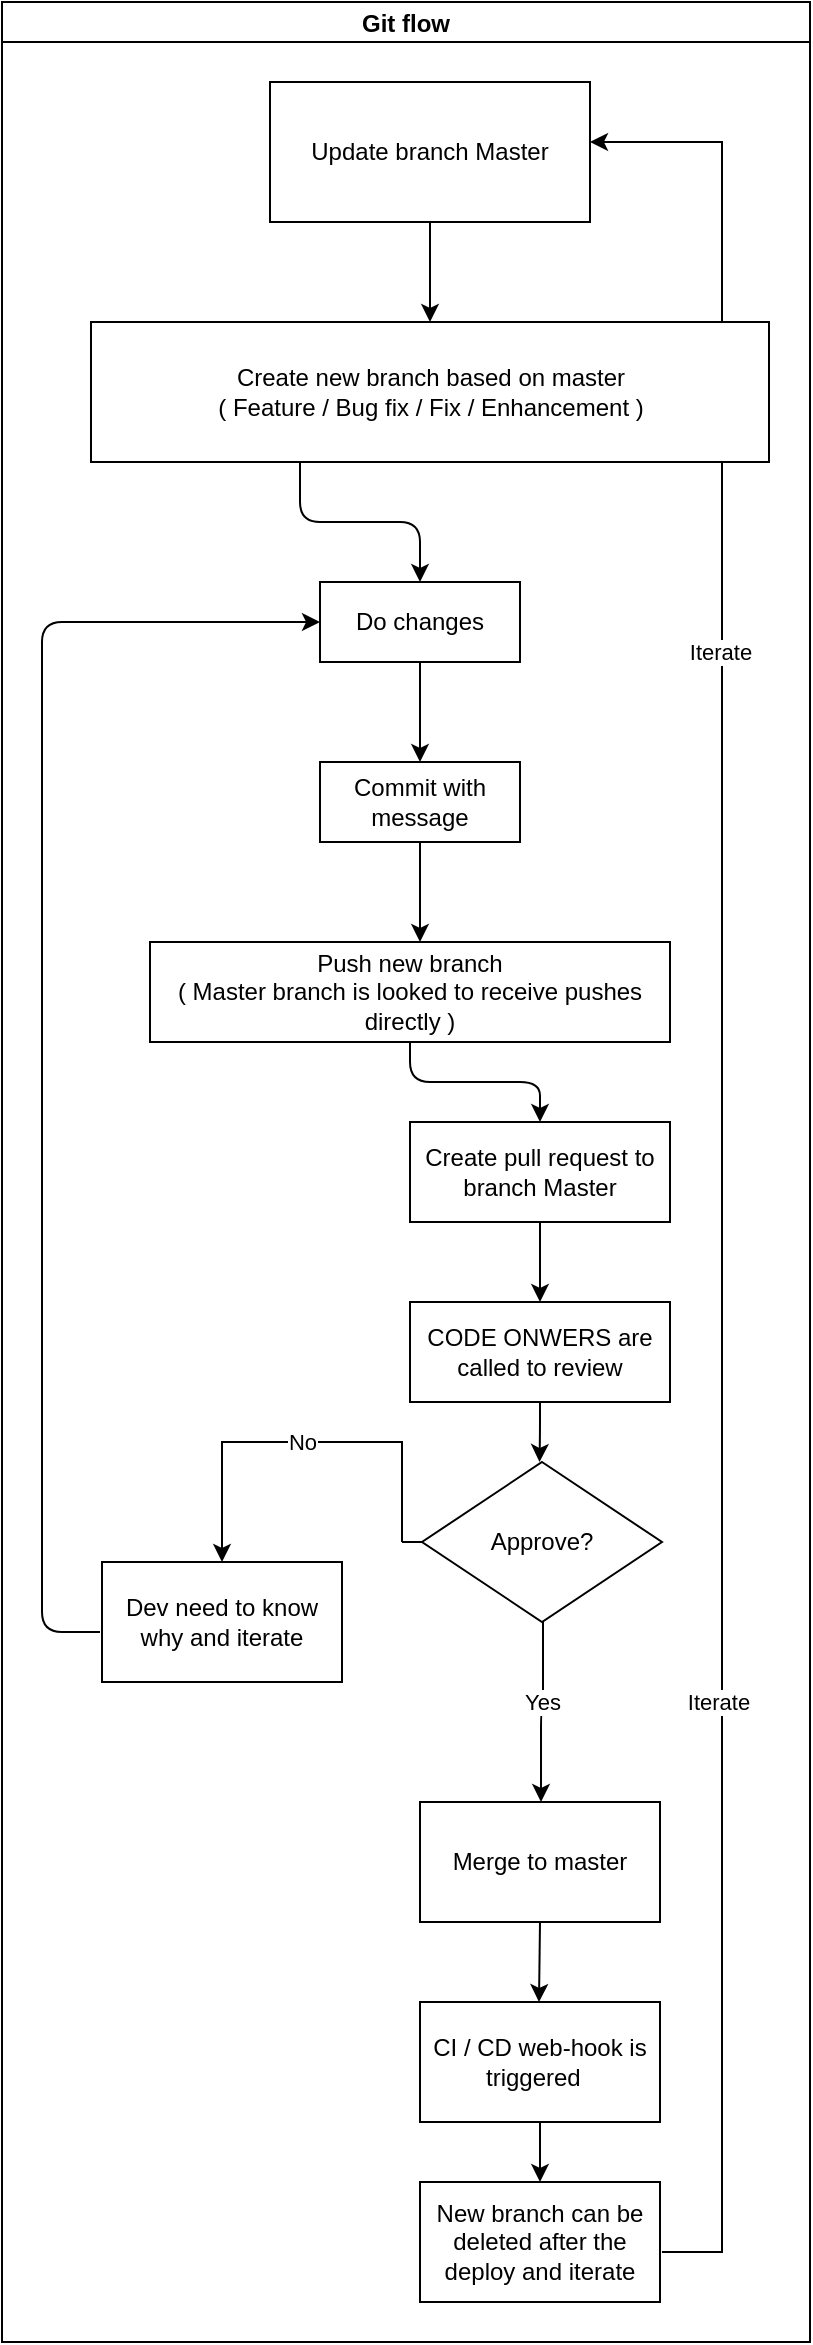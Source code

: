 <mxfile version="23.1.2" type="github">
  <diagram name="Page-1" id="l4Ln494jIfkKZZI8e6DG">
    <mxGraphModel dx="1147" dy="656" grid="1" gridSize="10" guides="1" tooltips="1" connect="1" arrows="1" fold="1" page="1" pageScale="1" pageWidth="827" pageHeight="1169" math="0" shadow="0">
      <root>
        <mxCell id="0" />
        <mxCell id="1" parent="0" />
        <mxCell id="aJLMxaUz-5seFEbE7MWz-1" value="Git flow" style="swimlane;startSize=20;horizontal=1;childLayout=treeLayout;horizontalTree=0;resizable=0;containerType=tree;fontSize=12;" vertex="1" parent="1">
          <mxGeometry x="40" y="230" width="404" height="1170" as="geometry" />
        </mxCell>
        <mxCell id="aJLMxaUz-5seFEbE7MWz-2" value="Update branch Master" style="whiteSpace=wrap;html=1;" vertex="1" parent="aJLMxaUz-5seFEbE7MWz-1">
          <mxGeometry x="134" y="40" width="160" height="70" as="geometry" />
        </mxCell>
        <mxCell id="aJLMxaUz-5seFEbE7MWz-5" value="Do changes" style="whiteSpace=wrap;html=1;" vertex="1" parent="aJLMxaUz-5seFEbE7MWz-1">
          <mxGeometry x="159" y="290" width="100" height="40" as="geometry" />
        </mxCell>
        <mxCell id="aJLMxaUz-5seFEbE7MWz-8" value="" style="edgeStyle=elbowEdgeStyle;elbow=vertical;html=1;rounded=1;curved=0;sourcePerimeterSpacing=0;targetPerimeterSpacing=0;startSize=6;endSize=6;entryX=0.5;entryY=0;entryDx=0;entryDy=0;" edge="1" target="aJLMxaUz-5seFEbE7MWz-9" source="aJLMxaUz-5seFEbE7MWz-5" parent="aJLMxaUz-5seFEbE7MWz-1">
          <mxGeometry relative="1" as="geometry">
            <mxPoint x="314" y="510" as="sourcePoint" />
            <mxPoint x="209" y="370" as="targetPoint" />
          </mxGeometry>
        </mxCell>
        <mxCell id="aJLMxaUz-5seFEbE7MWz-9" value="Commit with message" style="whiteSpace=wrap;html=1;" vertex="1" parent="aJLMxaUz-5seFEbE7MWz-1">
          <mxGeometry x="159" y="380" width="100" height="40" as="geometry" />
        </mxCell>
        <mxCell id="aJLMxaUz-5seFEbE7MWz-11" value="Push new branch&lt;br&gt;( Master branch is looked to receive pushes directly )" style="whiteSpace=wrap;html=1;" vertex="1" parent="aJLMxaUz-5seFEbE7MWz-1">
          <mxGeometry x="74" y="470" width="260" height="50" as="geometry" />
        </mxCell>
        <mxCell id="aJLMxaUz-5seFEbE7MWz-10" value="" style="elbow=vertical;html=1;rounded=1;sourcePerimeterSpacing=0;targetPerimeterSpacing=0;startSize=6;endSize=6;" edge="1" source="aJLMxaUz-5seFEbE7MWz-9" parent="aJLMxaUz-5seFEbE7MWz-1">
          <mxGeometry relative="1" as="geometry">
            <mxPoint x="384" y="600" as="sourcePoint" />
            <mxPoint x="209" y="470" as="targetPoint" />
          </mxGeometry>
        </mxCell>
        <mxCell id="aJLMxaUz-5seFEbE7MWz-18" value="" style="edgeStyle=orthogonalEdgeStyle;rounded=0;orthogonalLoop=1;jettySize=auto;html=1;" edge="1" source="aJLMxaUz-5seFEbE7MWz-2" target="aJLMxaUz-5seFEbE7MWz-19" parent="aJLMxaUz-5seFEbE7MWz-1">
          <mxGeometry relative="1" as="geometry" />
        </mxCell>
        <mxCell id="aJLMxaUz-5seFEbE7MWz-24" value="" style="edgeStyle=elbowEdgeStyle;elbow=vertical;html=1;rounded=1;curved=0;sourcePerimeterSpacing=0;targetPerimeterSpacing=0;startSize=6;endSize=6;" edge="1" target="aJLMxaUz-5seFEbE7MWz-25" source="aJLMxaUz-5seFEbE7MWz-11" parent="aJLMxaUz-5seFEbE7MWz-1">
          <mxGeometry relative="1" as="geometry">
            <mxPoint x="494" y="550" as="sourcePoint" />
          </mxGeometry>
        </mxCell>
        <mxCell id="aJLMxaUz-5seFEbE7MWz-25" value="Create pull request to branch Master" style="whiteSpace=wrap;html=1;" vertex="1" parent="aJLMxaUz-5seFEbE7MWz-1">
          <mxGeometry x="204" y="560" width="130" height="50" as="geometry" />
        </mxCell>
        <mxCell id="aJLMxaUz-5seFEbE7MWz-26" value="" style="edgeStyle=elbowEdgeStyle;elbow=vertical;html=1;rounded=1;curved=0;sourcePerimeterSpacing=0;targetPerimeterSpacing=0;startSize=6;endSize=6;" edge="1" target="aJLMxaUz-5seFEbE7MWz-27" source="aJLMxaUz-5seFEbE7MWz-25" parent="aJLMxaUz-5seFEbE7MWz-1">
          <mxGeometry relative="1" as="geometry">
            <mxPoint x="419" y="650" as="sourcePoint" />
          </mxGeometry>
        </mxCell>
        <mxCell id="aJLMxaUz-5seFEbE7MWz-27" value="CODE ONWERS are called to review" style="whiteSpace=wrap;html=1;" vertex="1" parent="aJLMxaUz-5seFEbE7MWz-1">
          <mxGeometry x="204" y="650" width="130" height="50" as="geometry" />
        </mxCell>
        <mxCell id="aJLMxaUz-5seFEbE7MWz-37" value="" style="edgeStyle=elbowEdgeStyle;elbow=vertical;html=1;rounded=1;curved=0;sourcePerimeterSpacing=0;targetPerimeterSpacing=0;startSize=6;endSize=6;" edge="1" parent="aJLMxaUz-5seFEbE7MWz-1">
          <mxGeometry relative="1" as="geometry">
            <mxPoint x="149" y="230" as="sourcePoint" />
            <mxPoint x="209" y="290" as="targetPoint" />
          </mxGeometry>
        </mxCell>
        <mxCell id="aJLMxaUz-5seFEbE7MWz-50" value="Approve?" style="rhombus;whiteSpace=wrap;html=1;" vertex="1" parent="aJLMxaUz-5seFEbE7MWz-1">
          <mxGeometry x="210" y="730" width="120" height="80" as="geometry" />
        </mxCell>
        <mxCell id="aJLMxaUz-5seFEbE7MWz-54" value="Dev need to know why and iterate" style="rounded=0;whiteSpace=wrap;html=1;" vertex="1" parent="aJLMxaUz-5seFEbE7MWz-1">
          <mxGeometry x="50" y="780" width="120" height="60" as="geometry" />
        </mxCell>
        <mxCell id="aJLMxaUz-5seFEbE7MWz-56" value="Merge to master" style="rounded=0;whiteSpace=wrap;html=1;" vertex="1" parent="aJLMxaUz-5seFEbE7MWz-1">
          <mxGeometry x="209" y="900" width="120" height="60" as="geometry" />
        </mxCell>
        <mxCell id="aJLMxaUz-5seFEbE7MWz-59" value="" style="edgeStyle=elbowEdgeStyle;elbow=vertical;html=1;rounded=1;curved=0;sourcePerimeterSpacing=0;targetPerimeterSpacing=0;startSize=6;endSize=6;entryX=0.5;entryY=0;entryDx=0;entryDy=0;" edge="1" parent="aJLMxaUz-5seFEbE7MWz-1">
          <mxGeometry relative="1" as="geometry">
            <mxPoint x="270.5" y="810" as="sourcePoint" />
            <mxPoint x="269.5" y="900" as="targetPoint" />
          </mxGeometry>
        </mxCell>
        <mxCell id="aJLMxaUz-5seFEbE7MWz-65" value="Yes" style="edgeLabel;html=1;align=center;verticalAlign=middle;resizable=0;points=[];" vertex="1" connectable="0" parent="aJLMxaUz-5seFEbE7MWz-59">
          <mxGeometry x="-0.267" y="-4" relative="1" as="geometry">
            <mxPoint x="3" y="6" as="offset" />
          </mxGeometry>
        </mxCell>
        <mxCell id="aJLMxaUz-5seFEbE7MWz-66" value="" style="edgeStyle=elbowEdgeStyle;html=1;rounded=1;sourcePerimeterSpacing=0;targetPerimeterSpacing=0;startSize=6;endSize=6;entryX=0;entryY=0.5;entryDx=0;entryDy=0;exitX=0;exitY=0.75;exitDx=0;exitDy=0;" edge="1" parent="aJLMxaUz-5seFEbE7MWz-1">
          <mxGeometry relative="1" as="geometry">
            <mxPoint x="49" y="815" as="sourcePoint" />
            <mxPoint x="159" y="310" as="targetPoint" />
            <Array as="points">
              <mxPoint x="20" y="540" />
            </Array>
          </mxGeometry>
        </mxCell>
        <mxCell id="aJLMxaUz-5seFEbE7MWz-69" value="" style="endArrow=none;html=1;rounded=0;entryX=0;entryY=0.5;entryDx=0;entryDy=0;" edge="1" parent="aJLMxaUz-5seFEbE7MWz-1" target="aJLMxaUz-5seFEbE7MWz-50">
          <mxGeometry width="50" height="50" relative="1" as="geometry">
            <mxPoint x="200" y="770" as="sourcePoint" />
            <mxPoint x="230" y="790" as="targetPoint" />
          </mxGeometry>
        </mxCell>
        <mxCell id="aJLMxaUz-5seFEbE7MWz-70" value="No" style="endArrow=classic;html=1;rounded=0;entryX=0.5;entryY=0;entryDx=0;entryDy=0;" edge="1" parent="aJLMxaUz-5seFEbE7MWz-1" target="aJLMxaUz-5seFEbE7MWz-54">
          <mxGeometry width="50" height="50" relative="1" as="geometry">
            <mxPoint x="200" y="770" as="sourcePoint" />
            <mxPoint x="70" y="750" as="targetPoint" />
            <Array as="points">
              <mxPoint x="200" y="720" />
              <mxPoint x="170" y="720" />
              <mxPoint x="110" y="720" />
            </Array>
          </mxGeometry>
        </mxCell>
        <mxCell id="aJLMxaUz-5seFEbE7MWz-74" value="CI / CD web-hook is triggered&amp;nbsp;&amp;nbsp;" style="rounded=0;whiteSpace=wrap;html=1;" vertex="1" parent="aJLMxaUz-5seFEbE7MWz-1">
          <mxGeometry x="209" y="1000" width="120" height="60" as="geometry" />
        </mxCell>
        <mxCell id="aJLMxaUz-5seFEbE7MWz-75" value="" style="endArrow=classic;html=1;rounded=0;" edge="1" parent="aJLMxaUz-5seFEbE7MWz-1">
          <mxGeometry width="50" height="50" relative="1" as="geometry">
            <mxPoint x="269" y="960" as="sourcePoint" />
            <mxPoint x="268.5" y="1000" as="targetPoint" />
          </mxGeometry>
        </mxCell>
        <mxCell id="aJLMxaUz-5seFEbE7MWz-76" value="" style="endArrow=classic;html=1;rounded=0;edgeStyle=orthogonalEdgeStyle;entryX=1;entryY=0.5;entryDx=0;entryDy=0;exitX=1.008;exitY=0.667;exitDx=0;exitDy=0;exitPerimeter=0;" edge="1" parent="aJLMxaUz-5seFEbE7MWz-1">
          <mxGeometry width="50" height="50" relative="1" as="geometry">
            <mxPoint x="329.96" y="1125.02" as="sourcePoint" />
            <mxPoint x="294" y="70" as="targetPoint" />
            <Array as="points">
              <mxPoint x="360" y="1125" />
              <mxPoint x="360" y="70" />
            </Array>
          </mxGeometry>
        </mxCell>
        <mxCell id="aJLMxaUz-5seFEbE7MWz-93" value="Iterate" style="edgeLabel;html=1;align=center;verticalAlign=middle;resizable=0;points=[];" vertex="1" connectable="0" parent="aJLMxaUz-5seFEbE7MWz-76">
          <mxGeometry x="-0.426" y="2" relative="1" as="geometry">
            <mxPoint y="25" as="offset" />
          </mxGeometry>
        </mxCell>
        <mxCell id="aJLMxaUz-5seFEbE7MWz-94" value="Iterate" style="edgeLabel;html=1;align=center;verticalAlign=middle;resizable=0;points=[];" vertex="1" connectable="0" parent="aJLMxaUz-5seFEbE7MWz-76">
          <mxGeometry x="0.628" y="1" relative="1" as="geometry">
            <mxPoint y="107" as="offset" />
          </mxGeometry>
        </mxCell>
        <mxCell id="aJLMxaUz-5seFEbE7MWz-78" value="New branch can be deleted after the deploy and iterate" style="rounded=0;whiteSpace=wrap;html=1;" vertex="1" parent="aJLMxaUz-5seFEbE7MWz-1">
          <mxGeometry x="209" y="1090" width="120" height="60" as="geometry" />
        </mxCell>
        <mxCell id="aJLMxaUz-5seFEbE7MWz-84" value="" style="endArrow=classic;html=1;rounded=0;entryX=0.5;entryY=0;entryDx=0;entryDy=0;exitX=0.5;exitY=1;exitDx=0;exitDy=0;" edge="1" parent="aJLMxaUz-5seFEbE7MWz-1" source="aJLMxaUz-5seFEbE7MWz-74" target="aJLMxaUz-5seFEbE7MWz-78">
          <mxGeometry width="50" height="50" relative="1" as="geometry">
            <mxPoint x="260" y="1070" as="sourcePoint" />
            <mxPoint x="380" y="750" as="targetPoint" />
          </mxGeometry>
        </mxCell>
        <mxCell id="aJLMxaUz-5seFEbE7MWz-92" value="" style="edgeStyle=elbowEdgeStyle;elbow=vertical;html=1;rounded=1;curved=0;sourcePerimeterSpacing=0;targetPerimeterSpacing=0;startSize=6;endSize=6;" edge="1" parent="aJLMxaUz-5seFEbE7MWz-1">
          <mxGeometry relative="1" as="geometry">
            <mxPoint x="269" y="700" as="sourcePoint" />
            <mxPoint x="268.76" y="730" as="targetPoint" />
          </mxGeometry>
        </mxCell>
        <mxCell id="aJLMxaUz-5seFEbE7MWz-19" value="Create new branch based on master&lt;br&gt;( Feature / Bug fix / Fix / Enhancement )" style="whiteSpace=wrap;html=1;" vertex="1" parent="aJLMxaUz-5seFEbE7MWz-1">
          <mxGeometry x="44.5" y="160" width="339" height="70" as="geometry" />
        </mxCell>
      </root>
    </mxGraphModel>
  </diagram>
</mxfile>
